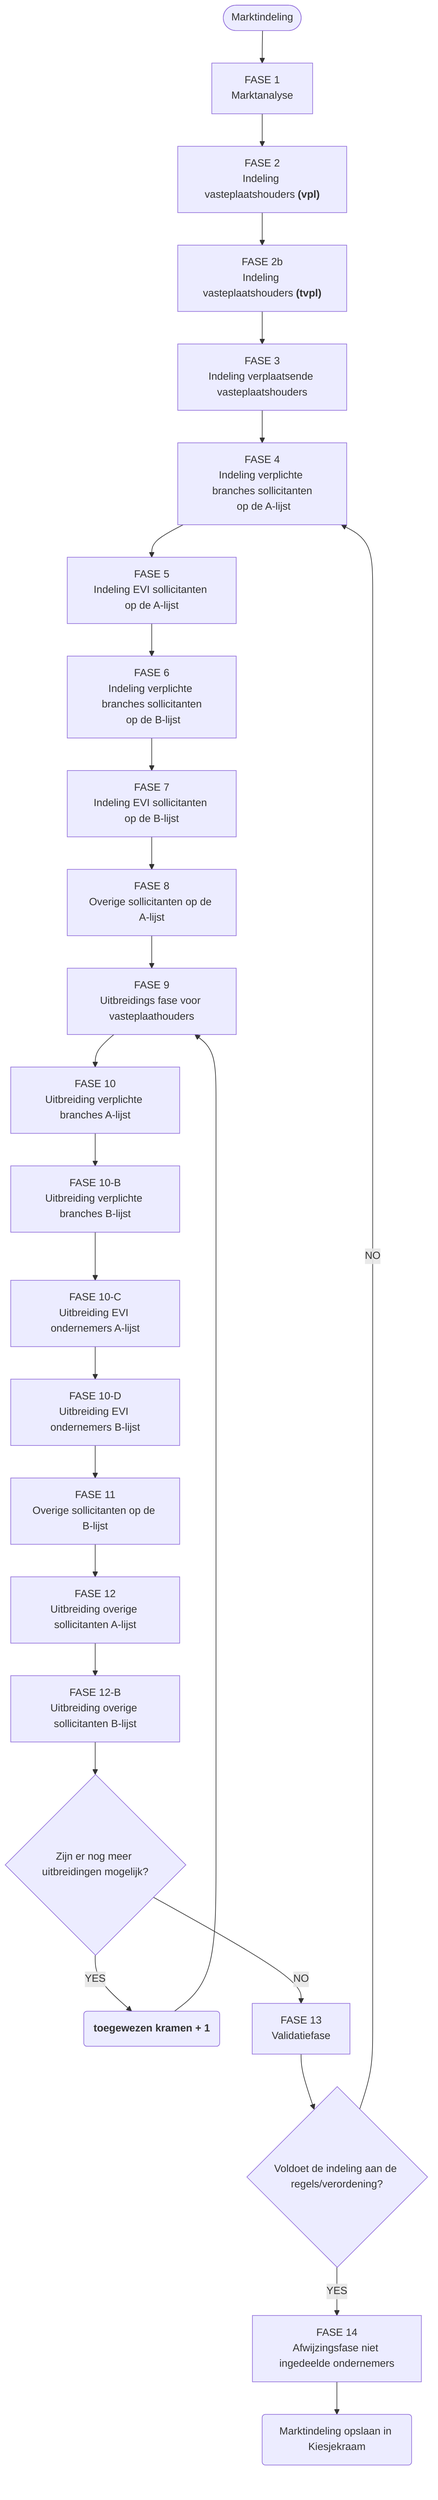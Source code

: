 graph TD
    A([Marktindeling])-->      
    fase_1[FASE 1<br>Marktanalyse] -->
    fase_2["FASE 2<br>Indeling vasteplaatshouders <b>(vpl)</b>"] -->
    fase_2b["FASE 2b<br>Indeling vasteplaatshouders <b>(tvpl)</b>"] -->
    fase_3[FASE 3<br>Indeling verplaatsende vasteplaatshouders]-->
    fase_4[FASE 4<br>Indeling verplichte branches sollicitanten<br> op de A-lijst] -->
    fase_5[FASE 5<br>Indeling EVI sollicitanten op de A-lijst] -->
    fase_6[FASE 6<br>Indeling verplichte branches sollicitanten<br> op de B-lijst] -->
    fase_7[FASE 7<br>Indeling EVI sollicitanten op de B-lijst] -->
    fase_8[FASE 8<br>Overige sollicitanten op de A-lijst] -->
    fase_9[FASE 9<br>Uitbreidings fase voor vasteplaathouders] --> 
    fase_10[FASE 10<br>Uitbreiding verplichte branches A-lijst] -->
    fase_10b[FASE 10-B<br>Uitbreiding verplichte branches B-lijst] -->
    fase_10c[FASE 10-C<br>Uitbreiding EVI ondernemers A-lijst] -->
    fase_10d[FASE 10-D<br>Uitbreiding EVI ondernemers B-lijst] -->
    fase_11[FASE 11<br>Overige sollicitanten op de B-lijst] -->
    fase_12[FASE 12<br>Uitbreiding overige sollicitanten A-lijst] -->
    fase_12b[FASE 12-B<br>Uitbreiding overige sollicitanten B-lijst] -->
    expansion_done{Zijn er nog meer uitbreidingen mogelijk?}
    expansion_done --YES--> plus_one
    expansion_done --NO--> fase_13
    fase_13[FASE 13<br>Validatiefase] -->
    allocation_valid{Voldoet de indeling aan de regels/verordening?}
    allocation_valid --YES--> fase_14
    allocation_valid --NO--> fase_4 
    fase_14[FASE 14<br>Afwijzingsfase niet ingedeelde ondernemers] -->
    x(Marktindeling opslaan in Kiesjekraam)
    plus_one("<b>toegewezen kramen + 1</b>") --> fase_9